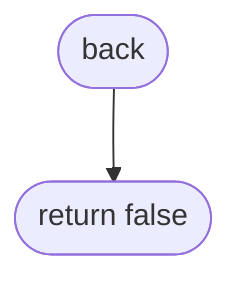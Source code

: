 flowchart TD
    %% @config(./config.json)
    backStart([back])
    backEnd([return false])
    backStart-->backEnd